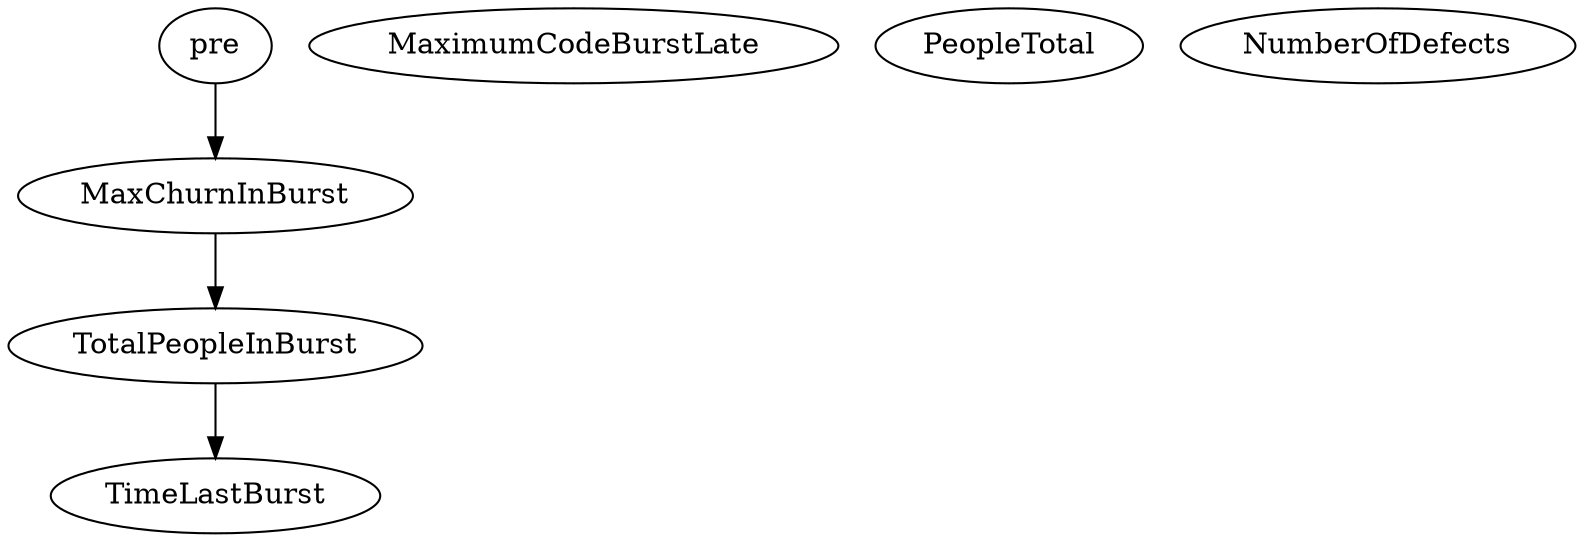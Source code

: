 digraph {
   TimeLastBurst;
   MaximumCodeBurstLate;
   PeopleTotal;
   NumberOfDefects;
   TotalPeopleInBurst;
   pre;
   MaxChurnInBurst;
   TotalPeopleInBurst -> TimeLastBurst;
   pre -> MaxChurnInBurst;
   MaxChurnInBurst -> TotalPeopleInBurst;
}
